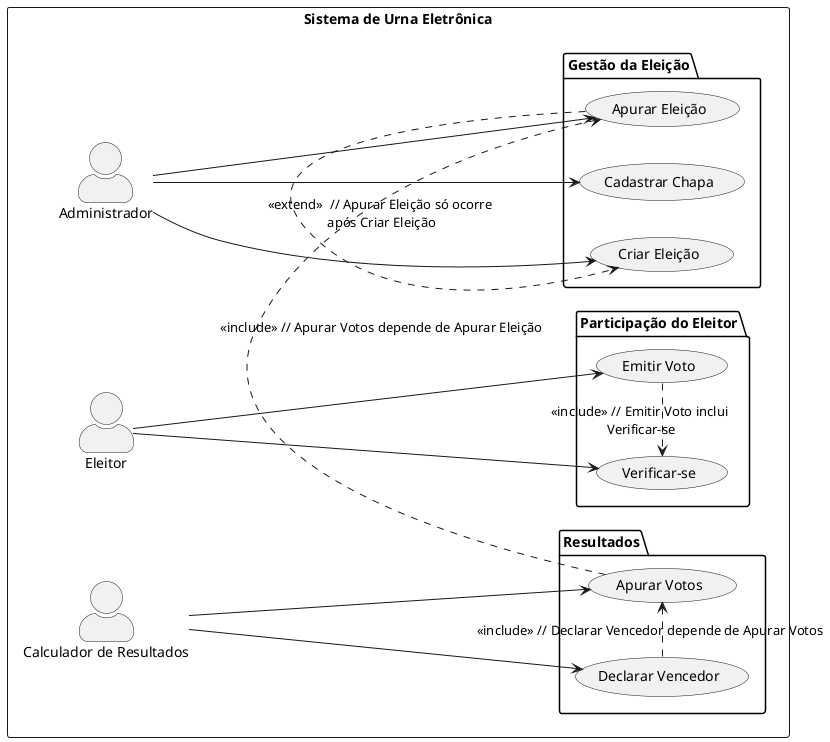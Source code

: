 @startuml SISTEMA DE URNA ELETRONICA
skinparam actorstyle awesome

left to right direction

rectangle "Sistema de Urna Eletrônica" {
  actor "Administrador" as admin
  actor "Eleitor" as eleitor
  actor "Calculador de Resultados" as calc

  package "Gestão da Eleição" {
    (Criar Eleição) as CE
    (Apurar Eleição) as AE
    (Cadastrar Chapa) as CC
  }

  package "Participação do Eleitor" {
    (Verificar-se) as VER
    (Emitir Voto) as EV
  }

  package "Resultados" {
    (Apurar Votos) as AV
    (Declarar Vencedor) as DV
  }
  '--- Relações de atores
  admin --> CE
  admin --> AE
  admin --> CC

  eleitor --> VER
  eleitor --> EV

  calc --> AV
  calc --> DV
  '--- Relações de dependência
  EV .> VER : <<include>> // Emitir Voto inclui \nVerificar-se
  AE .> CE : <<extend>>  // Apurar Eleição só ocorre \napós Criar Eleição
  AV .> AE : <<include>> // Apurar Votos depende de Apurar Eleição
  DV .> AV : <<include>> // Declarar Vencedor depende de Apurar Votos
}
@enduml
